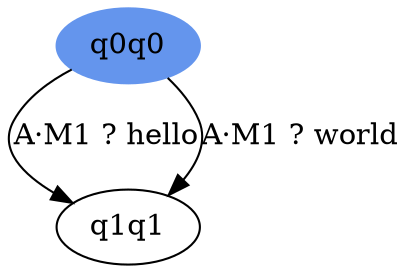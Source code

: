 digraph CFSM_proj_M1{
 graph [color=white ratio=compress margin=0];
	M1q0q0	[style=filled, color=cornflowerblue]
	M1q0q0		[label = "q0q0"];
	M1q1q1		[label = "q1q1"];
	M1q0q0 -> M1q1q1	[label = "A&middot;M1 ? hello"];
	M1q0q0 -> M1q1q1	[label = "A&middot;M1 ? world"];

}